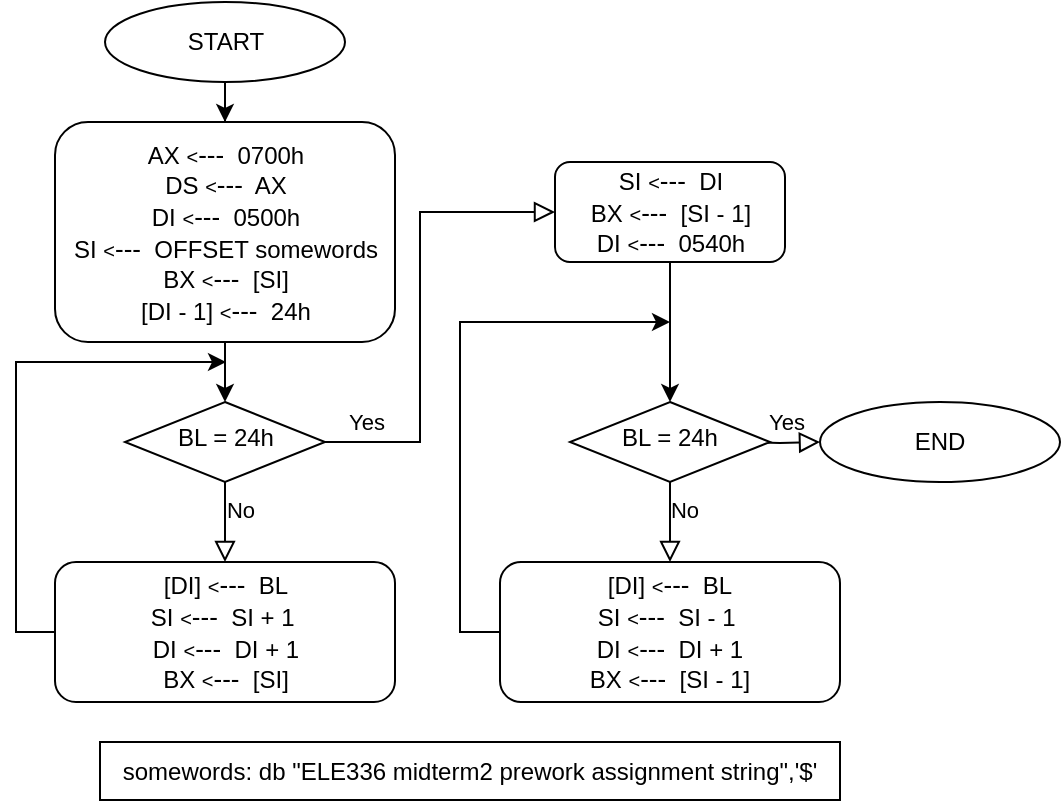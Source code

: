 <mxfile version="17.4.5" type="github">
  <diagram id="C5RBs43oDa-KdzZeNtuy" name="Page-1">
    <mxGraphModel dx="1108" dy="1619" grid="1" gridSize="10" guides="1" tooltips="1" connect="1" arrows="1" fold="1" page="1" pageScale="1" pageWidth="827" pageHeight="1169" math="0" shadow="0">
      <root>
        <mxCell id="WIyWlLk6GJQsqaUBKTNV-0" />
        <mxCell id="WIyWlLk6GJQsqaUBKTNV-1" parent="WIyWlLk6GJQsqaUBKTNV-0" />
        <mxCell id="gIYHnbynYDfpQtlWQutr-0" value="" style="edgeStyle=orthogonalEdgeStyle;rounded=0;orthogonalLoop=1;jettySize=auto;html=1;entryX=0.5;entryY=0;entryDx=0;entryDy=0;" edge="1" parent="WIyWlLk6GJQsqaUBKTNV-1" source="gIYHnbynYDfpQtlWQutr-1" target="gIYHnbynYDfpQtlWQutr-52">
          <mxGeometry relative="1" as="geometry">
            <mxPoint x="132.6" y="-1090" as="targetPoint" />
          </mxGeometry>
        </mxCell>
        <mxCell id="gIYHnbynYDfpQtlWQutr-1" value="START" style="ellipse;whiteSpace=wrap;html=1;" vertex="1" parent="WIyWlLk6GJQsqaUBKTNV-1">
          <mxGeometry x="72.5" y="-1150" width="120" height="40" as="geometry" />
        </mxCell>
        <mxCell id="gIYHnbynYDfpQtlWQutr-43" value="END" style="ellipse;whiteSpace=wrap;html=1;" vertex="1" parent="WIyWlLk6GJQsqaUBKTNV-1">
          <mxGeometry x="430" y="-950" width="120" height="40" as="geometry" />
        </mxCell>
        <mxCell id="gIYHnbynYDfpQtlWQutr-49" value="Yes" style="rounded=0;html=1;jettySize=auto;orthogonalLoop=1;fontSize=11;endArrow=block;endFill=0;endSize=8;strokeWidth=1;shadow=0;labelBackgroundColor=none;edgeStyle=orthogonalEdgeStyle;exitX=1;exitY=0.5;exitDx=0;exitDy=0;" edge="1" parent="WIyWlLk6GJQsqaUBKTNV-1" target="gIYHnbynYDfpQtlWQutr-43">
          <mxGeometry x="0.187" y="10" relative="1" as="geometry">
            <mxPoint as="offset" />
            <mxPoint x="675" y="-540" as="targetPoint" />
            <Array as="points" />
            <mxPoint x="388.75" y="-930" as="sourcePoint" />
          </mxGeometry>
        </mxCell>
        <mxCell id="gIYHnbynYDfpQtlWQutr-51" value="somewords: db &quot;ELE336 midterm2 prework assignment string&quot;,&#39;$&#39;" style="rounded=0;whiteSpace=wrap;html=1;" vertex="1" parent="WIyWlLk6GJQsqaUBKTNV-1">
          <mxGeometry x="70" y="-780" width="370" height="29" as="geometry" />
        </mxCell>
        <mxCell id="gIYHnbynYDfpQtlWQutr-56" value="" style="edgeStyle=orthogonalEdgeStyle;rounded=0;orthogonalLoop=1;jettySize=auto;html=1;" edge="1" parent="WIyWlLk6GJQsqaUBKTNV-1" source="gIYHnbynYDfpQtlWQutr-52" target="gIYHnbynYDfpQtlWQutr-55">
          <mxGeometry relative="1" as="geometry" />
        </mxCell>
        <mxCell id="gIYHnbynYDfpQtlWQutr-52" value="AX&amp;nbsp;&lt;font style=&quot;font-size: 10px&quot;&gt;&amp;lt;&lt;/font&gt;&lt;font style=&quot;font-size: 13px&quot;&gt;---&lt;/font&gt;&amp;nbsp; 0700h&lt;br&gt;DS&amp;nbsp;&lt;font style=&quot;font-size: 10px&quot;&gt;&amp;lt;&lt;/font&gt;&lt;font style=&quot;font-size: 13px&quot;&gt;---&lt;/font&gt;&amp;nbsp; AX&lt;br&gt;DI&amp;nbsp;&lt;font style=&quot;font-size: 10px&quot;&gt;&amp;lt;&lt;/font&gt;&lt;font style=&quot;font-size: 13px&quot;&gt;---&lt;/font&gt;&amp;nbsp; 0500h&lt;br&gt;SI&amp;nbsp;&lt;font style=&quot;font-size: 10px&quot;&gt;&amp;lt;&lt;/font&gt;&lt;font style=&quot;font-size: 13px&quot;&gt;---&lt;/font&gt;&amp;nbsp; OFFSET somewords&lt;br&gt;BX&amp;nbsp;&lt;font style=&quot;font-size: 10px&quot;&gt;&amp;lt;&lt;/font&gt;&lt;font style=&quot;font-size: 13px&quot;&gt;---&lt;/font&gt;&amp;nbsp; [SI]&lt;br&gt;[DI - 1]&amp;nbsp;&lt;font style=&quot;font-size: 10px&quot;&gt;&amp;lt;&lt;/font&gt;&lt;font style=&quot;font-size: 13px&quot;&gt;---&lt;/font&gt;&amp;nbsp; 24h" style="rounded=1;whiteSpace=wrap;html=1;fontSize=12;glass=0;strokeWidth=1;shadow=0;" vertex="1" parent="WIyWlLk6GJQsqaUBKTNV-1">
          <mxGeometry x="47.5" y="-1090" width="170" height="110" as="geometry" />
        </mxCell>
        <mxCell id="gIYHnbynYDfpQtlWQutr-61" style="edgeStyle=orthogonalEdgeStyle;rounded=0;orthogonalLoop=1;jettySize=auto;html=1;exitX=0;exitY=0.5;exitDx=0;exitDy=0;" edge="1" parent="WIyWlLk6GJQsqaUBKTNV-1" source="gIYHnbynYDfpQtlWQutr-53">
          <mxGeometry relative="1" as="geometry">
            <mxPoint x="133" y="-970" as="targetPoint" />
            <Array as="points">
              <mxPoint x="28" y="-840" />
              <mxPoint x="28" y="-970" />
              <mxPoint x="47" y="-970" />
            </Array>
          </mxGeometry>
        </mxCell>
        <mxCell id="gIYHnbynYDfpQtlWQutr-53" value="[DI]&amp;nbsp;&lt;font style=&quot;font-size: 10px&quot;&gt;&amp;lt;&lt;/font&gt;&lt;font style=&quot;font-size: 13px&quot;&gt;---&lt;/font&gt;&amp;nbsp; BL&lt;br&gt;SI&amp;nbsp;&lt;font style=&quot;font-size: 10px&quot;&gt;&amp;lt;&lt;/font&gt;&lt;font style=&quot;font-size: 13px&quot;&gt;---&lt;/font&gt;&amp;nbsp; SI + 1&amp;nbsp;&lt;br&gt;DI&amp;nbsp;&lt;font style=&quot;font-size: 10px&quot;&gt;&amp;lt;&lt;/font&gt;&lt;font style=&quot;font-size: 13px&quot;&gt;---&lt;/font&gt;&amp;nbsp; DI + 1&lt;br&gt;BX&amp;nbsp;&lt;font style=&quot;font-size: 10px&quot;&gt;&amp;lt;&lt;/font&gt;&lt;font style=&quot;font-size: 13px&quot;&gt;---&lt;/font&gt;&amp;nbsp; [SI]" style="rounded=1;whiteSpace=wrap;html=1;fontSize=12;glass=0;strokeWidth=1;shadow=0;" vertex="1" parent="WIyWlLk6GJQsqaUBKTNV-1">
          <mxGeometry x="47.5" y="-870" width="170" height="70" as="geometry" />
        </mxCell>
        <mxCell id="gIYHnbynYDfpQtlWQutr-55" value="BL = 24h" style="rhombus;whiteSpace=wrap;html=1;shadow=0;fontFamily=Helvetica;fontSize=12;align=center;strokeWidth=1;spacing=6;spacingTop=-4;" vertex="1" parent="WIyWlLk6GJQsqaUBKTNV-1">
          <mxGeometry x="82.5" y="-950" width="100" height="40" as="geometry" />
        </mxCell>
        <mxCell id="gIYHnbynYDfpQtlWQutr-66" value="" style="edgeStyle=orthogonalEdgeStyle;rounded=0;orthogonalLoop=1;jettySize=auto;html=1;" edge="1" parent="WIyWlLk6GJQsqaUBKTNV-1" source="gIYHnbynYDfpQtlWQutr-57" target="gIYHnbynYDfpQtlWQutr-63">
          <mxGeometry relative="1" as="geometry" />
        </mxCell>
        <mxCell id="gIYHnbynYDfpQtlWQutr-57" value="SI&amp;nbsp;&lt;font style=&quot;font-size: 10px&quot;&gt;&amp;lt;&lt;/font&gt;&lt;font style=&quot;font-size: 13px&quot;&gt;---&lt;/font&gt;&amp;nbsp; DI&lt;br&gt;BX&amp;nbsp;&lt;font style=&quot;font-size: 10px&quot;&gt;&amp;lt;&lt;/font&gt;&lt;font style=&quot;font-size: 13px&quot;&gt;---&lt;/font&gt;&amp;nbsp; [SI - 1]&lt;br&gt;DI&amp;nbsp;&lt;font style=&quot;font-size: 10px&quot;&gt;&amp;lt;&lt;/font&gt;&lt;font style=&quot;font-size: 13px&quot;&gt;---&lt;/font&gt;&amp;nbsp; 0540h&lt;br&gt;" style="rounded=1;whiteSpace=wrap;html=1;fontSize=12;glass=0;strokeWidth=1;shadow=0;" vertex="1" parent="WIyWlLk6GJQsqaUBKTNV-1">
          <mxGeometry x="297.5" y="-1070" width="115" height="50" as="geometry" />
        </mxCell>
        <mxCell id="gIYHnbynYDfpQtlWQutr-59" value="Yes" style="rounded=0;html=1;jettySize=auto;orthogonalLoop=1;fontSize=11;endArrow=block;endFill=0;endSize=8;strokeWidth=1;shadow=0;labelBackgroundColor=none;edgeStyle=orthogonalEdgeStyle;entryX=0;entryY=0.5;entryDx=0;entryDy=0;exitX=1;exitY=0.5;exitDx=0;exitDy=0;" edge="1" parent="WIyWlLk6GJQsqaUBKTNV-1" source="gIYHnbynYDfpQtlWQutr-55" target="gIYHnbynYDfpQtlWQutr-57">
          <mxGeometry x="-0.835" y="10" relative="1" as="geometry">
            <mxPoint x="1" as="offset" />
            <mxPoint x="80" y="-520" as="targetPoint" />
            <Array as="points">
              <mxPoint x="230" y="-930" />
              <mxPoint x="230" y="-1045" />
            </Array>
            <mxPoint x="300" y="-690" as="sourcePoint" />
          </mxGeometry>
        </mxCell>
        <mxCell id="gIYHnbynYDfpQtlWQutr-60" value="No" style="edgeStyle=orthogonalEdgeStyle;rounded=0;html=1;jettySize=auto;orthogonalLoop=1;fontSize=11;endArrow=block;endFill=0;endSize=8;strokeWidth=1;shadow=0;labelBackgroundColor=none;exitX=0.5;exitY=1;exitDx=0;exitDy=0;" edge="1" parent="WIyWlLk6GJQsqaUBKTNV-1" source="gIYHnbynYDfpQtlWQutr-55" target="gIYHnbynYDfpQtlWQutr-53">
          <mxGeometry x="-0.311" y="7" relative="1" as="geometry">
            <mxPoint as="offset" />
            <mxPoint x="133" y="-890" as="targetPoint" />
            <Array as="points" />
            <mxPoint x="132" y="-910" as="sourcePoint" />
          </mxGeometry>
        </mxCell>
        <mxCell id="gIYHnbynYDfpQtlWQutr-62" value="[DI]&amp;nbsp;&lt;font style=&quot;font-size: 10px&quot;&gt;&amp;lt;&lt;/font&gt;&lt;font style=&quot;font-size: 13px&quot;&gt;---&lt;/font&gt;&amp;nbsp; BL&lt;br&gt;SI&amp;nbsp;&lt;font style=&quot;font-size: 10px&quot;&gt;&amp;lt;&lt;/font&gt;&lt;font style=&quot;font-size: 13px&quot;&gt;---&lt;/font&gt;&amp;nbsp; SI - 1&amp;nbsp;&lt;br&gt;DI&amp;nbsp;&lt;font style=&quot;font-size: 10px&quot;&gt;&amp;lt;&lt;/font&gt;&lt;font style=&quot;font-size: 13px&quot;&gt;---&lt;/font&gt;&amp;nbsp; DI + 1&lt;br&gt;BX&amp;nbsp;&lt;font style=&quot;font-size: 10px&quot;&gt;&amp;lt;&lt;/font&gt;&lt;font style=&quot;font-size: 13px&quot;&gt;---&lt;/font&gt;&amp;nbsp; [SI - 1]" style="rounded=1;whiteSpace=wrap;html=1;fontSize=12;glass=0;strokeWidth=1;shadow=0;" vertex="1" parent="WIyWlLk6GJQsqaUBKTNV-1">
          <mxGeometry x="270" y="-870" width="170" height="70" as="geometry" />
        </mxCell>
        <mxCell id="gIYHnbynYDfpQtlWQutr-63" value="BL = 24h" style="rhombus;whiteSpace=wrap;html=1;shadow=0;fontFamily=Helvetica;fontSize=12;align=center;strokeWidth=1;spacing=6;spacingTop=-4;" vertex="1" parent="WIyWlLk6GJQsqaUBKTNV-1">
          <mxGeometry x="305" y="-950" width="100" height="40" as="geometry" />
        </mxCell>
        <mxCell id="gIYHnbynYDfpQtlWQutr-64" value="No" style="edgeStyle=orthogonalEdgeStyle;rounded=0;html=1;jettySize=auto;orthogonalLoop=1;fontSize=11;endArrow=block;endFill=0;endSize=8;strokeWidth=1;shadow=0;labelBackgroundColor=none;entryX=0.5;entryY=0;entryDx=0;entryDy=0;exitX=0.5;exitY=1;exitDx=0;exitDy=0;" edge="1" parent="WIyWlLk6GJQsqaUBKTNV-1" source="gIYHnbynYDfpQtlWQutr-63" target="gIYHnbynYDfpQtlWQutr-62">
          <mxGeometry x="-0.311" y="7" relative="1" as="geometry">
            <mxPoint as="offset" />
            <mxPoint x="354.5" y="-880" as="targetPoint" />
            <Array as="points" />
            <mxPoint x="354.5" y="-920" as="sourcePoint" />
          </mxGeometry>
        </mxCell>
        <mxCell id="gIYHnbynYDfpQtlWQutr-67" style="edgeStyle=orthogonalEdgeStyle;rounded=0;orthogonalLoop=1;jettySize=auto;html=1;exitX=0;exitY=0.5;exitDx=0;exitDy=0;" edge="1" parent="WIyWlLk6GJQsqaUBKTNV-1" source="gIYHnbynYDfpQtlWQutr-62">
          <mxGeometry relative="1" as="geometry">
            <mxPoint x="355" y="-990" as="targetPoint" />
            <mxPoint x="259.5" y="-845" as="sourcePoint" />
            <Array as="points">
              <mxPoint x="250" y="-835" />
              <mxPoint x="250" y="-990" />
            </Array>
          </mxGeometry>
        </mxCell>
      </root>
    </mxGraphModel>
  </diagram>
</mxfile>
